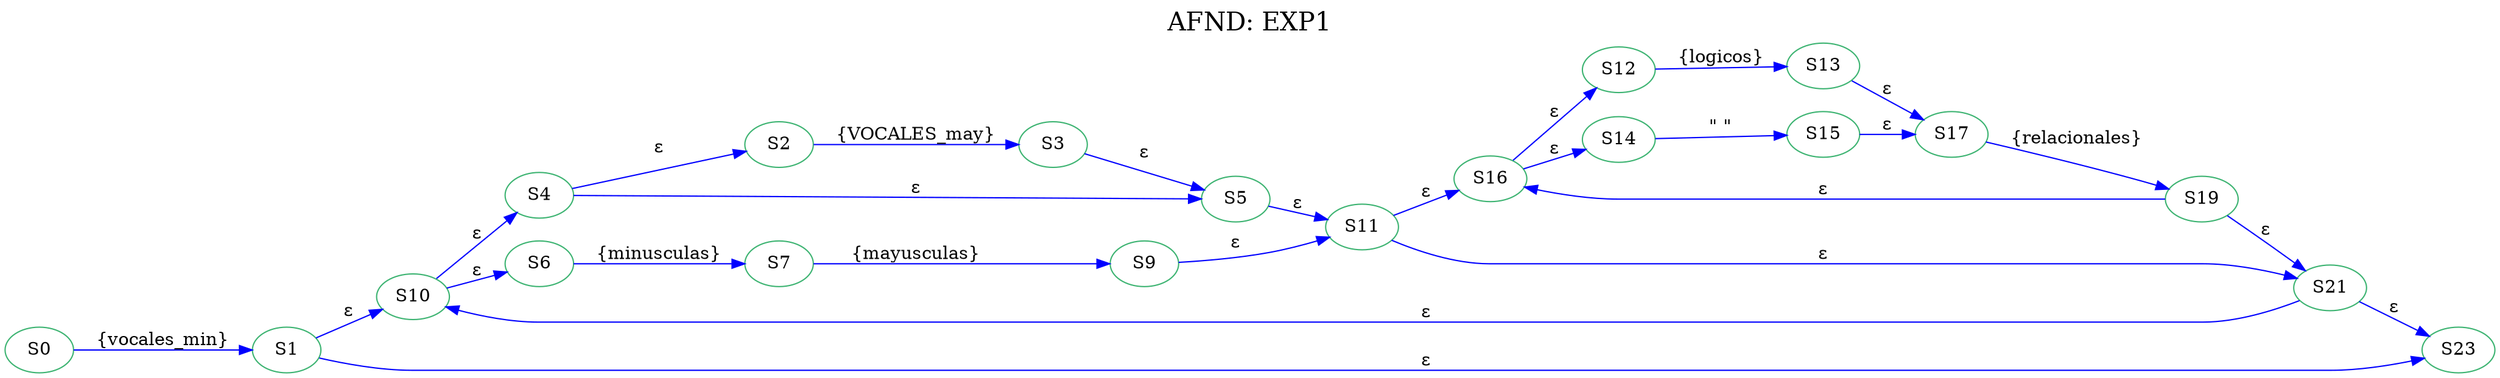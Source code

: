 digraph AFND { 
graph [label="AFND: EXP1", labelloc=t, fontsize=20];
rankdir=LR;
edge [color=blue];
node [color = mediumseagreen];
"S0"[ label=S0 ]
"S1"[ label=S1 ]
"S2"[ label=S2 ]
"S3"[ label=S3 ]
"S4"[ label=S4 ]
"S5"[ label=S5 ]
"S6"[ label=S6 ]
"S7"[ label=S7 ]
"S9"[ label=S9 ]
"S10"[ label=S10 ]
"S11"[ label=S11 ]
"S12"[ label=S12 ]
"S13"[ label=S13 ]
"S14"[ label=S14 ]
"S15"[ label=S15 ]
"S16"[ label=S16 ]
"S17"[ label=S17 ]
"S19"[ label=S19 ]
"S21"[ label=S21 ]
"S0"->"S1"[label="{vocales_min}" ];
"S2"->"S3"[label="{VOCALES_may}" ];
"S4"->"S2"[label="ε" ];
"S4"->"S5"[label="ε" ];
"S3"->"S5"[label="ε" ];
"S6"->"S7"[label="{minusculas}" ];
"S7"->"S9"[label="{mayusculas}" ];
"S10"->"S4"[label="ε" ];
"S10"->"S6"[label="ε" ];
"S5"->"S11"[label="ε" ];
"S9"->"S11"[label="ε" ];
"S12"->"S13"[label="{logicos}" ];
"S14"->"S15"[label="\" \"" ];
"S16"->"S12"[label="ε" ];
"S16"->"S14"[label="ε" ];
"S13"->"S17"[label="ε" ];
"S15"->"S17"[label="ε" ];
"S17"->"S19"[label="{relacionales}" ];
"S11"->"S16"[label="ε" ];
"S16"->"S19"[label="ε" ,dir=back];
"S11"->"S21"[label="ε" ];
"S19"->"S21"[label="ε" ];
"S1"->"S10"[label="ε" ];
"S10"->"S21"[label="ε" ,dir=back];
"S1"->"S23"[label="ε" ];
"S21"->"S23"[label="ε" ];

}